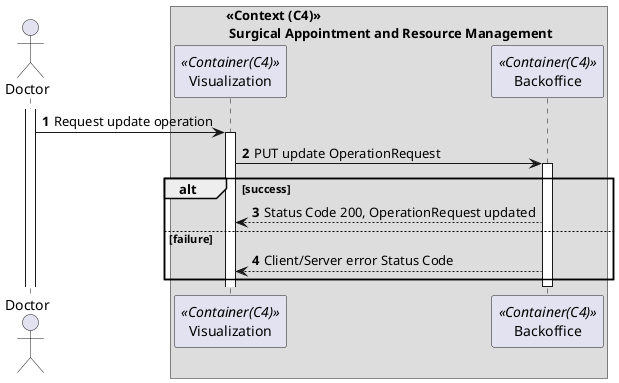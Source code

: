 @startuml


autonumber

actor "Doctor" as adm


box "<<Context (C4)>>\n Surgical Appointment and Resource Management"
participant Visualization as ui <<Container(C4)>>
participant Backoffice as bo <<Container(C4)>>


activate adm

adm -> ui : Request update operation

activate ui

ui -> bo : PUT update OperationRequest

activate bo


alt success

bo --> ui : Status Code 200, OperationRequest updated

else failure

bo --> ui:  Client/Server error Status Code

end

deactivate bo







@enduml